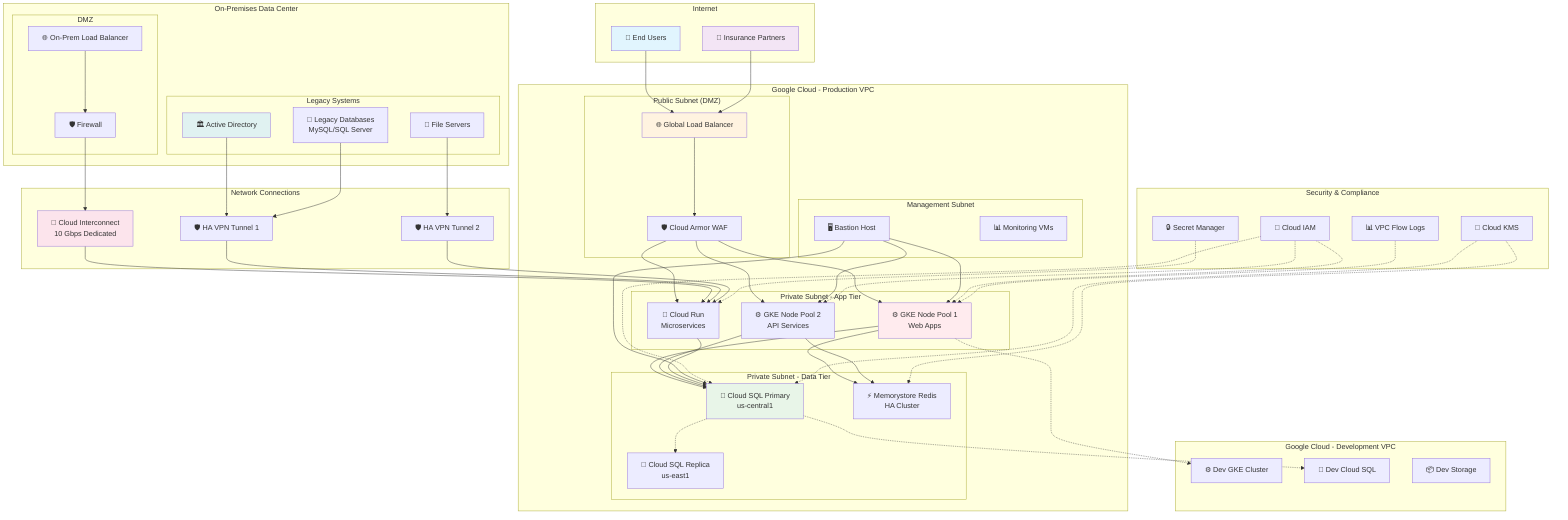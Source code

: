 graph TB
    subgraph "Internet"
        Users[👥 End Users]
        Partners[🤝 Insurance Partners]
    end
    
    subgraph "Google Cloud - Production VPC"
        subgraph "Public Subnet (DMZ)"
            LB[🌐 Global Load Balancer]
            WAF[🛡️ Cloud Armor WAF]
        end
        
        subgraph "Private Subnet - App Tier"
            GKE1[⚙️ GKE Node Pool 1<br/>Web Apps]
            GKE2[⚙️ GKE Node Pool 2<br/>API Services]
            CloudRun[🚀 Cloud Run<br/>Microservices]
        end
        
        subgraph "Private Subnet - Data Tier"
            SQL1[💾 Cloud SQL Primary<br/>us-central1]
            SQL2[💾 Cloud SQL Replica<br/>us-east1]
            Redis[⚡ Memorystore Redis<br/>HA Cluster]
        end
        
        subgraph "Management Subnet"
            Bastion[🖥️ Bastion Host]
            Monitoring[📊 Monitoring VMs]
        end
    end
    
    subgraph "Google Cloud - Development VPC"
        DevGKE[⚙️ Dev GKE Cluster]
        DevSQL[💾 Dev Cloud SQL]
        DevStorage[📦 Dev Storage]
    end
    
    subgraph "On-Premises Data Center"
        subgraph "DMZ"
            OnPremLB[🌐 On-Prem Load Balancer]
            Firewall[🛡️ Firewall]
        end
        
        subgraph "Legacy Systems"
            AD[🏛️ Active Directory]
            LegacyDB[💾 Legacy Databases<br/>MySQL/SQL Server]
            FileServers[📁 File Servers]
        end
    end
    
    subgraph "Network Connections"
        Interconnect[🔗 Cloud Interconnect<br/>10 Gbps Dedicated]
        VPN1[🛡️ HA VPN Tunnel 1]
        VPN2[🛡️ HA VPN Tunnel 2]
    end
    
    subgraph "Security & Compliance"
        IAM[🔐 Cloud IAM]
        VPCFlowLogs[📊 VPC Flow Logs]
        KMS[🔑 Cloud KMS]
        SecretMgr[🔒 Secret Manager]
    end
    
    %% Internet connections
    Users --> LB
    Partners --> LB
    
    %% DMZ flow
    LB --> WAF
    WAF --> GKE1
    WAF --> GKE2
    WAF --> CloudRun
    
    %% Internal app connections
    GKE1 --> SQL1
    GKE2 --> SQL1
    CloudRun --> SQL1
    GKE1 --> Redis
    GKE2 --> Redis
    
    %% Database replication
    SQL1 -.-> SQL2
    
    %% Hybrid connectivity
    OnPremLB --> Firewall
    Firewall --> Interconnect
    Interconnect --> CloudRun
    AD --> VPN1
    LegacyDB --> VPN1
    FileServers --> VPN2
    VPN1 --> CloudRun
    VPN2 --> CloudRun
    
    %% Management access
    Bastion --> GKE1
    Bastion --> GKE2
    Bastion --> SQL1
    
    %% VPC Peering for Dev
    GKE1 -.-> DevGKE
    SQL1 -.-> DevSQL
    
    %% Security enforcement
    IAM -.-> GKE1
    IAM -.-> GKE2
    IAM -.-> SQL1
    KMS -.-> SQL1
    KMS -.-> Redis
    SecretMgr -.-> CloudRun
    VPCFlowLogs -.-> GKE1

    style Users fill:#e1f5fe
    style Partners fill:#f3e5f5
    style LB fill:#fff3e0
    style GKE1 fill:#ffebee
    style SQL1 fill:#e8f5e8
    style Interconnect fill:#fce4ec
    style AD fill:#e0f2f1